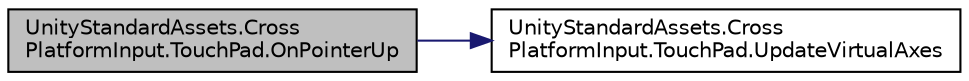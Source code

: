 digraph "UnityStandardAssets.CrossPlatformInput.TouchPad.OnPointerUp"
{
 // LATEX_PDF_SIZE
  edge [fontname="Helvetica",fontsize="10",labelfontname="Helvetica",labelfontsize="10"];
  node [fontname="Helvetica",fontsize="10",shape=record];
  rankdir="LR";
  Node13 [label="UnityStandardAssets.Cross\lPlatformInput.TouchPad.OnPointerUp",height=0.2,width=0.4,color="black", fillcolor="grey75", style="filled", fontcolor="black",tooltip=" "];
  Node13 -> Node14 [color="midnightblue",fontsize="10",style="solid",fontname="Helvetica"];
  Node14 [label="UnityStandardAssets.Cross\lPlatformInput.TouchPad.UpdateVirtualAxes",height=0.2,width=0.4,color="black", fillcolor="white", style="filled",URL="$class_unity_standard_assets_1_1_cross_platform_input_1_1_touch_pad.html#a47c5385a2516cecf07b10883b351f84e",tooltip=" "];
}
